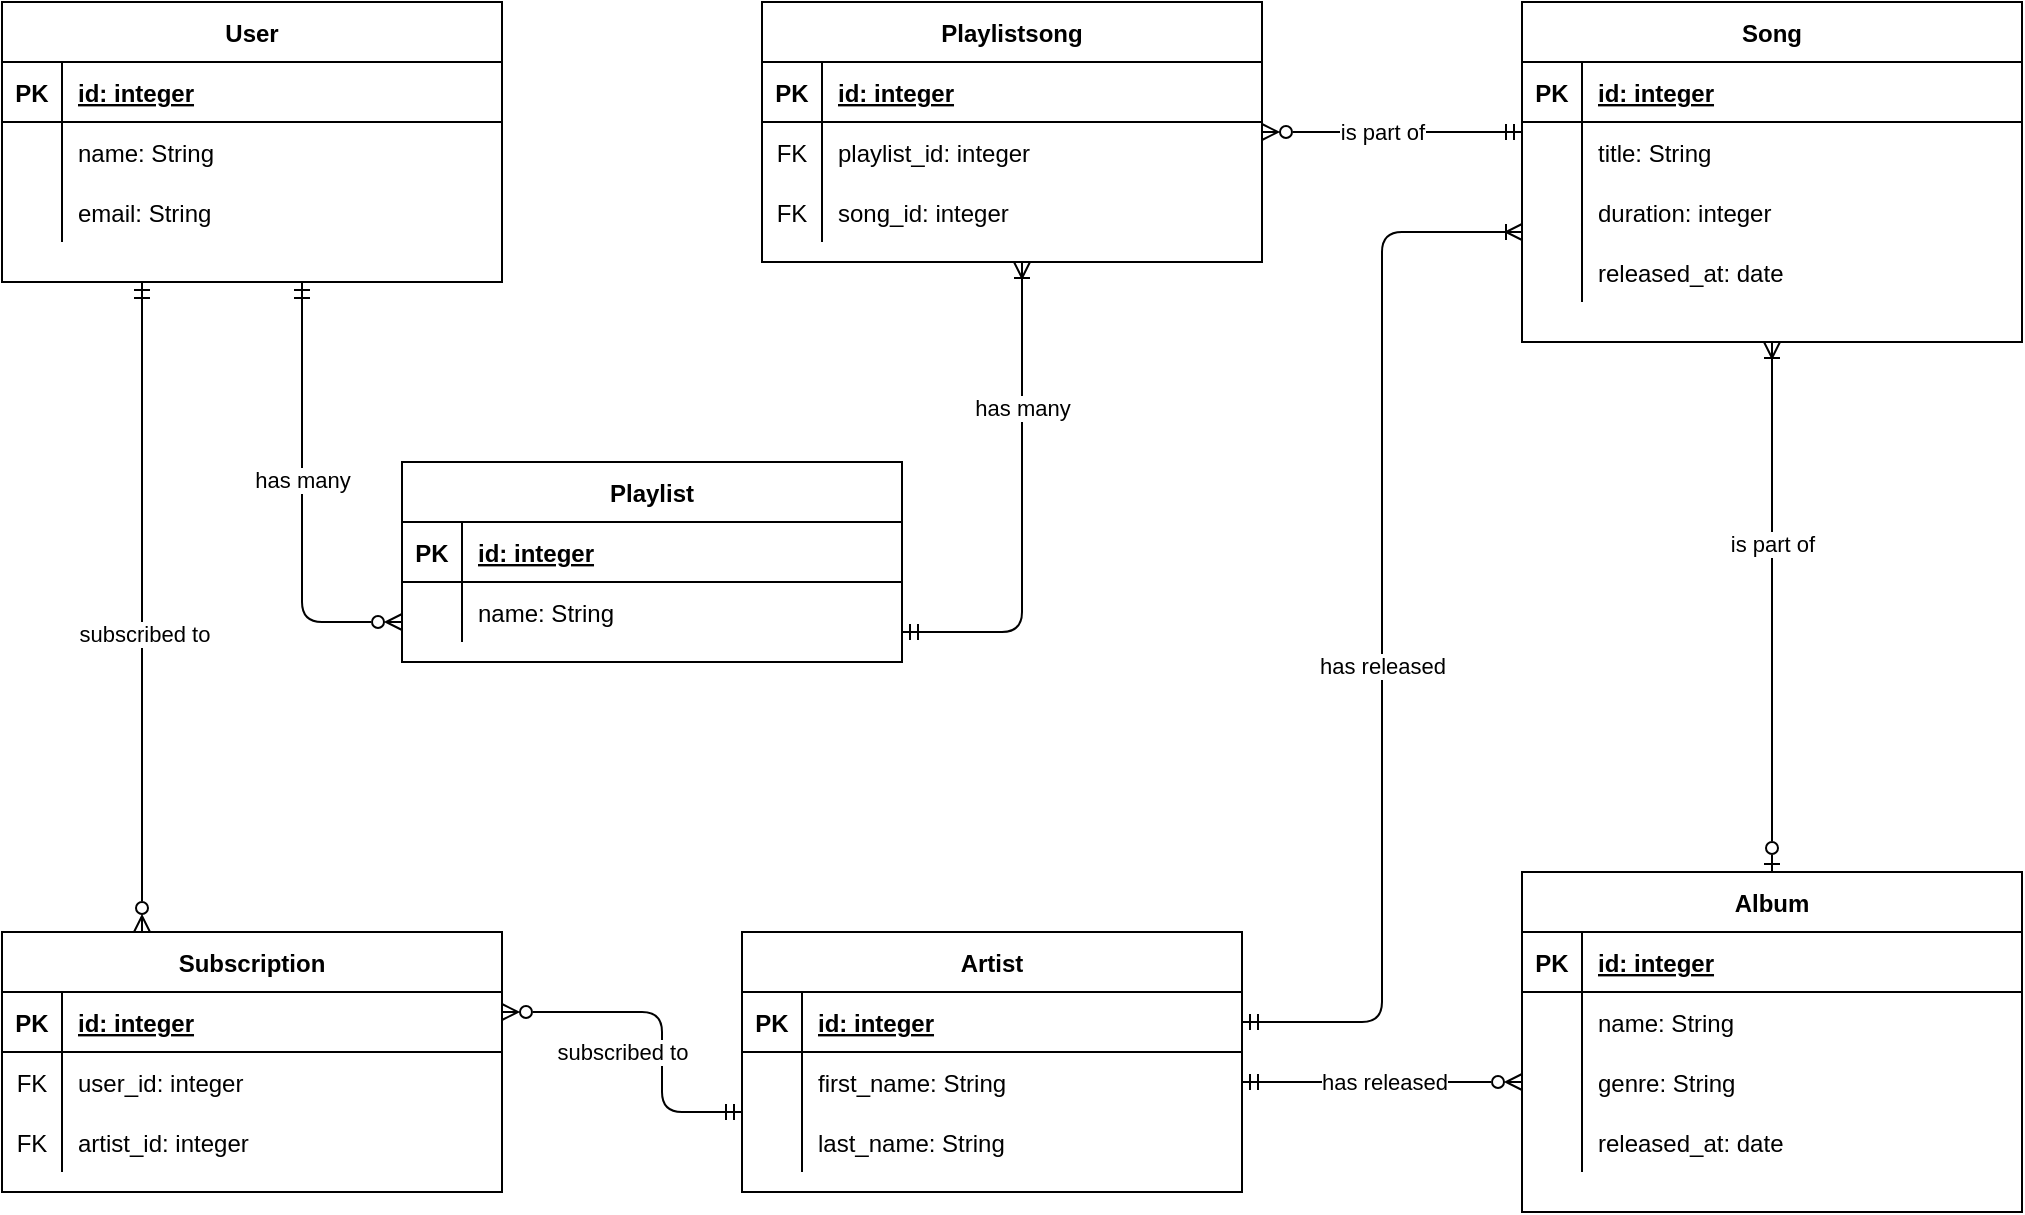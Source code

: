 <mxfile version="20.0.1" type="device"><diagram id="R2lEEEUBdFMjLlhIrx00" name="Page-1"><mxGraphModel dx="942" dy="2234" grid="1" gridSize="10" guides="1" tooltips="1" connect="1" arrows="1" fold="1" page="1" pageScale="1" pageWidth="1169" pageHeight="827" math="0" shadow="0" extFonts="Permanent Marker^https://fonts.googleapis.com/css?family=Permanent+Marker"><root><mxCell id="0"/><mxCell id="1" parent="0"/><mxCell id="C-vyLk0tnHw3VtMMgP7b-12" value="" style="edgeStyle=orthogonalEdgeStyle;endArrow=ERmandOne;startArrow=ERoneToMany;endFill=0;startFill=0;" parent="1" source="kV8Sdbw9ugMpXyiKOWTm-10" target="C-vyLk0tnHw3VtMMgP7b-14" edge="1"><mxGeometry width="100" height="100" relative="1" as="geometry"><mxPoint x="450" y="220" as="sourcePoint"/><mxPoint x="510" y="245" as="targetPoint"/><Array as="points"><mxPoint x="830" y="190"/><mxPoint x="830" y="585"/></Array></mxGeometry></mxCell><mxCell id="kV8Sdbw9ugMpXyiKOWTm-1" value="has released" style="edgeLabel;html=1;align=center;verticalAlign=middle;resizable=0;points=[];" parent="C-vyLk0tnHw3VtMMgP7b-12" vertex="1" connectable="0"><mxGeometry x="0.071" relative="1" as="geometry"><mxPoint as="offset"/></mxGeometry></mxCell><mxCell id="C-vyLk0tnHw3VtMMgP7b-2" value="Song" style="shape=table;startSize=30;container=1;collapsible=1;childLayout=tableLayout;fixedRows=1;rowLines=0;fontStyle=1;align=center;resizeLast=1;" parent="1" vertex="1"><mxGeometry x="900" y="75" width="250" height="170" as="geometry"><mxRectangle x="510" y="50" width="60" height="30" as="alternateBounds"/></mxGeometry></mxCell><mxCell id="C-vyLk0tnHw3VtMMgP7b-3" value="" style="shape=partialRectangle;collapsible=0;dropTarget=0;pointerEvents=0;fillColor=none;points=[[0,0.5],[1,0.5]];portConstraint=eastwest;top=0;left=0;right=0;bottom=1;" parent="C-vyLk0tnHw3VtMMgP7b-2" vertex="1"><mxGeometry y="30" width="250" height="30" as="geometry"/></mxCell><mxCell id="C-vyLk0tnHw3VtMMgP7b-4" value="PK" style="shape=partialRectangle;overflow=hidden;connectable=0;fillColor=none;top=0;left=0;bottom=0;right=0;fontStyle=1;" parent="C-vyLk0tnHw3VtMMgP7b-3" vertex="1"><mxGeometry width="30" height="30" as="geometry"><mxRectangle width="30" height="30" as="alternateBounds"/></mxGeometry></mxCell><mxCell id="C-vyLk0tnHw3VtMMgP7b-5" value="id: integer" style="shape=partialRectangle;overflow=hidden;connectable=0;fillColor=none;top=0;left=0;bottom=0;right=0;align=left;spacingLeft=6;fontStyle=5;" parent="C-vyLk0tnHw3VtMMgP7b-3" vertex="1"><mxGeometry x="30" width="220" height="30" as="geometry"><mxRectangle width="220" height="30" as="alternateBounds"/></mxGeometry></mxCell><mxCell id="C-vyLk0tnHw3VtMMgP7b-6" value="" style="shape=partialRectangle;collapsible=0;dropTarget=0;pointerEvents=0;fillColor=none;points=[[0,0.5],[1,0.5]];portConstraint=eastwest;top=0;left=0;right=0;bottom=0;" parent="C-vyLk0tnHw3VtMMgP7b-2" vertex="1"><mxGeometry y="60" width="250" height="30" as="geometry"/></mxCell><mxCell id="C-vyLk0tnHw3VtMMgP7b-7" value="" style="shape=partialRectangle;overflow=hidden;connectable=0;fillColor=none;top=0;left=0;bottom=0;right=0;" parent="C-vyLk0tnHw3VtMMgP7b-6" vertex="1"><mxGeometry width="30" height="30" as="geometry"><mxRectangle width="30" height="30" as="alternateBounds"/></mxGeometry></mxCell><mxCell id="C-vyLk0tnHw3VtMMgP7b-8" value="title: String" style="shape=partialRectangle;overflow=hidden;connectable=0;fillColor=none;top=0;left=0;bottom=0;right=0;align=left;spacingLeft=6;" parent="C-vyLk0tnHw3VtMMgP7b-6" vertex="1"><mxGeometry x="30" width="220" height="30" as="geometry"><mxRectangle width="220" height="30" as="alternateBounds"/></mxGeometry></mxCell><mxCell id="kV8Sdbw9ugMpXyiKOWTm-10" style="shape=partialRectangle;collapsible=0;dropTarget=0;pointerEvents=0;fillColor=none;points=[[0,0.5],[1,0.5]];portConstraint=eastwest;top=0;left=0;right=0;bottom=0;" parent="C-vyLk0tnHw3VtMMgP7b-2" vertex="1"><mxGeometry y="90" width="250" height="30" as="geometry"/></mxCell><mxCell id="kV8Sdbw9ugMpXyiKOWTm-11" style="shape=partialRectangle;overflow=hidden;connectable=0;fillColor=none;top=0;left=0;bottom=0;right=0;" parent="kV8Sdbw9ugMpXyiKOWTm-10" vertex="1"><mxGeometry width="30" height="30" as="geometry"><mxRectangle width="30" height="30" as="alternateBounds"/></mxGeometry></mxCell><mxCell id="kV8Sdbw9ugMpXyiKOWTm-12" value="duration: integer" style="shape=partialRectangle;overflow=hidden;connectable=0;fillColor=none;top=0;left=0;bottom=0;right=0;align=left;spacingLeft=6;" parent="kV8Sdbw9ugMpXyiKOWTm-10" vertex="1"><mxGeometry x="30" width="220" height="30" as="geometry"><mxRectangle width="220" height="30" as="alternateBounds"/></mxGeometry></mxCell><mxCell id="kV8Sdbw9ugMpXyiKOWTm-13" style="shape=partialRectangle;collapsible=0;dropTarget=0;pointerEvents=0;fillColor=none;points=[[0,0.5],[1,0.5]];portConstraint=eastwest;top=0;left=0;right=0;bottom=0;" parent="C-vyLk0tnHw3VtMMgP7b-2" vertex="1"><mxGeometry y="120" width="250" height="30" as="geometry"/></mxCell><mxCell id="kV8Sdbw9ugMpXyiKOWTm-14" style="shape=partialRectangle;overflow=hidden;connectable=0;fillColor=none;top=0;left=0;bottom=0;right=0;" parent="kV8Sdbw9ugMpXyiKOWTm-13" vertex="1"><mxGeometry width="30" height="30" as="geometry"><mxRectangle width="30" height="30" as="alternateBounds"/></mxGeometry></mxCell><mxCell id="kV8Sdbw9ugMpXyiKOWTm-15" value="released_at: date" style="shape=partialRectangle;overflow=hidden;connectable=0;fillColor=none;top=0;left=0;bottom=0;right=0;align=left;spacingLeft=6;" parent="kV8Sdbw9ugMpXyiKOWTm-13" vertex="1"><mxGeometry x="30" width="220" height="30" as="geometry"><mxRectangle width="220" height="30" as="alternateBounds"/></mxGeometry></mxCell><mxCell id="C-vyLk0tnHw3VtMMgP7b-13" value="Artist" style="shape=table;startSize=30;container=1;collapsible=1;childLayout=tableLayout;fixedRows=1;rowLines=0;fontStyle=1;align=center;resizeLast=1;" parent="1" vertex="1"><mxGeometry x="510" y="540" width="250" height="130" as="geometry"><mxRectangle x="510" y="500" width="60" height="30" as="alternateBounds"/></mxGeometry></mxCell><mxCell id="C-vyLk0tnHw3VtMMgP7b-14" value="" style="shape=partialRectangle;collapsible=0;dropTarget=0;pointerEvents=0;fillColor=none;points=[[0,0.5],[1,0.5]];portConstraint=eastwest;top=0;left=0;right=0;bottom=1;" parent="C-vyLk0tnHw3VtMMgP7b-13" vertex="1"><mxGeometry y="30" width="250" height="30" as="geometry"/></mxCell><mxCell id="C-vyLk0tnHw3VtMMgP7b-15" value="PK" style="shape=partialRectangle;overflow=hidden;connectable=0;fillColor=none;top=0;left=0;bottom=0;right=0;fontStyle=1;" parent="C-vyLk0tnHw3VtMMgP7b-14" vertex="1"><mxGeometry width="30" height="30" as="geometry"><mxRectangle width="30" height="30" as="alternateBounds"/></mxGeometry></mxCell><mxCell id="C-vyLk0tnHw3VtMMgP7b-16" value="id: integer" style="shape=partialRectangle;overflow=hidden;connectable=0;fillColor=none;top=0;left=0;bottom=0;right=0;align=left;spacingLeft=6;fontStyle=5;" parent="C-vyLk0tnHw3VtMMgP7b-14" vertex="1"><mxGeometry x="30" width="220" height="30" as="geometry"><mxRectangle width="220" height="30" as="alternateBounds"/></mxGeometry></mxCell><mxCell id="C-vyLk0tnHw3VtMMgP7b-17" value="" style="shape=partialRectangle;collapsible=0;dropTarget=0;pointerEvents=0;fillColor=none;points=[[0,0.5],[1,0.5]];portConstraint=eastwest;top=0;left=0;right=0;bottom=0;" parent="C-vyLk0tnHw3VtMMgP7b-13" vertex="1"><mxGeometry y="60" width="250" height="30" as="geometry"/></mxCell><mxCell id="C-vyLk0tnHw3VtMMgP7b-18" value="" style="shape=partialRectangle;overflow=hidden;connectable=0;fillColor=none;top=0;left=0;bottom=0;right=0;" parent="C-vyLk0tnHw3VtMMgP7b-17" vertex="1"><mxGeometry width="30" height="30" as="geometry"><mxRectangle width="30" height="30" as="alternateBounds"/></mxGeometry></mxCell><mxCell id="C-vyLk0tnHw3VtMMgP7b-19" value="first_name: String" style="shape=partialRectangle;overflow=hidden;connectable=0;fillColor=none;top=0;left=0;bottom=0;right=0;align=left;spacingLeft=6;" parent="C-vyLk0tnHw3VtMMgP7b-17" vertex="1"><mxGeometry x="30" width="220" height="30" as="geometry"><mxRectangle width="220" height="30" as="alternateBounds"/></mxGeometry></mxCell><mxCell id="RngXThCkrlaQho0DyieS-1" style="shape=partialRectangle;collapsible=0;dropTarget=0;pointerEvents=0;fillColor=none;points=[[0,0.5],[1,0.5]];portConstraint=eastwest;top=0;left=0;right=0;bottom=0;" parent="C-vyLk0tnHw3VtMMgP7b-13" vertex="1"><mxGeometry y="90" width="250" height="30" as="geometry"/></mxCell><mxCell id="RngXThCkrlaQho0DyieS-2" style="shape=partialRectangle;overflow=hidden;connectable=0;fillColor=none;top=0;left=0;bottom=0;right=0;" parent="RngXThCkrlaQho0DyieS-1" vertex="1"><mxGeometry width="30" height="30" as="geometry"><mxRectangle width="30" height="30" as="alternateBounds"/></mxGeometry></mxCell><mxCell id="RngXThCkrlaQho0DyieS-3" value="last_name: String" style="shape=partialRectangle;overflow=hidden;connectable=0;fillColor=none;top=0;left=0;bottom=0;right=0;align=left;spacingLeft=6;" parent="RngXThCkrlaQho0DyieS-1" vertex="1"><mxGeometry x="30" width="220" height="30" as="geometry"><mxRectangle width="220" height="30" as="alternateBounds"/></mxGeometry></mxCell><mxCell id="C-vyLk0tnHw3VtMMgP7b-23" value="User" style="shape=table;startSize=30;container=1;collapsible=1;childLayout=tableLayout;fixedRows=1;rowLines=0;fontStyle=1;align=center;resizeLast=1;" parent="1" vertex="1"><mxGeometry x="140" y="75" width="250" height="140" as="geometry"><mxRectangle x="90" y="50" width="60" height="30" as="alternateBounds"/></mxGeometry></mxCell><mxCell id="C-vyLk0tnHw3VtMMgP7b-24" value="" style="shape=partialRectangle;collapsible=0;dropTarget=0;pointerEvents=0;fillColor=none;points=[[0,0.5],[1,0.5]];portConstraint=eastwest;top=0;left=0;right=0;bottom=1;" parent="C-vyLk0tnHw3VtMMgP7b-23" vertex="1"><mxGeometry y="30" width="250" height="30" as="geometry"/></mxCell><mxCell id="C-vyLk0tnHw3VtMMgP7b-25" value="PK" style="shape=partialRectangle;overflow=hidden;connectable=0;fillColor=none;top=0;left=0;bottom=0;right=0;fontStyle=1;" parent="C-vyLk0tnHw3VtMMgP7b-24" vertex="1"><mxGeometry width="30" height="30" as="geometry"><mxRectangle width="30" height="30" as="alternateBounds"/></mxGeometry></mxCell><mxCell id="C-vyLk0tnHw3VtMMgP7b-26" value="id: integer" style="shape=partialRectangle;overflow=hidden;connectable=0;fillColor=none;top=0;left=0;bottom=0;right=0;align=left;spacingLeft=6;fontStyle=5;" parent="C-vyLk0tnHw3VtMMgP7b-24" vertex="1"><mxGeometry x="30" width="220" height="30" as="geometry"><mxRectangle width="220" height="30" as="alternateBounds"/></mxGeometry></mxCell><mxCell id="C-vyLk0tnHw3VtMMgP7b-27" value="" style="shape=partialRectangle;collapsible=0;dropTarget=0;pointerEvents=0;fillColor=none;points=[[0,0.5],[1,0.5]];portConstraint=eastwest;top=0;left=0;right=0;bottom=0;" parent="C-vyLk0tnHw3VtMMgP7b-23" vertex="1"><mxGeometry y="60" width="250" height="30" as="geometry"/></mxCell><mxCell id="C-vyLk0tnHw3VtMMgP7b-28" value="" style="shape=partialRectangle;overflow=hidden;connectable=0;fillColor=none;top=0;left=0;bottom=0;right=0;" parent="C-vyLk0tnHw3VtMMgP7b-27" vertex="1"><mxGeometry width="30" height="30" as="geometry"><mxRectangle width="30" height="30" as="alternateBounds"/></mxGeometry></mxCell><mxCell id="C-vyLk0tnHw3VtMMgP7b-29" value="name: String" style="shape=partialRectangle;overflow=hidden;connectable=0;fillColor=none;top=0;left=0;bottom=0;right=0;align=left;spacingLeft=6;" parent="C-vyLk0tnHw3VtMMgP7b-27" vertex="1"><mxGeometry x="30" width="220" height="30" as="geometry"><mxRectangle width="220" height="30" as="alternateBounds"/></mxGeometry></mxCell><mxCell id="kV8Sdbw9ugMpXyiKOWTm-16" style="shape=partialRectangle;collapsible=0;dropTarget=0;pointerEvents=0;fillColor=none;points=[[0,0.5],[1,0.5]];portConstraint=eastwest;top=0;left=0;right=0;bottom=0;" parent="C-vyLk0tnHw3VtMMgP7b-23" vertex="1"><mxGeometry y="90" width="250" height="30" as="geometry"/></mxCell><mxCell id="kV8Sdbw9ugMpXyiKOWTm-17" style="shape=partialRectangle;overflow=hidden;connectable=0;fillColor=none;top=0;left=0;bottom=0;right=0;" parent="kV8Sdbw9ugMpXyiKOWTm-16" vertex="1"><mxGeometry width="30" height="30" as="geometry"><mxRectangle width="30" height="30" as="alternateBounds"/></mxGeometry></mxCell><mxCell id="kV8Sdbw9ugMpXyiKOWTm-18" value="email: String" style="shape=partialRectangle;overflow=hidden;connectable=0;fillColor=none;top=0;left=0;bottom=0;right=0;align=left;spacingLeft=6;" parent="kV8Sdbw9ugMpXyiKOWTm-16" vertex="1"><mxGeometry x="30" width="220" height="30" as="geometry"><mxRectangle width="220" height="30" as="alternateBounds"/></mxGeometry></mxCell><mxCell id="H-wDQMIudCwn6g9gnVCs-1" value="Playlist" style="shape=table;startSize=30;container=1;collapsible=1;childLayout=tableLayout;fixedRows=1;rowLines=0;fontStyle=1;align=center;resizeLast=1;" parent="1" vertex="1"><mxGeometry x="340" y="305" width="250" height="100" as="geometry"><mxRectangle x="340" y="340" width="70" height="30" as="alternateBounds"/></mxGeometry></mxCell><mxCell id="H-wDQMIudCwn6g9gnVCs-2" value="" style="shape=partialRectangle;collapsible=0;dropTarget=0;pointerEvents=0;fillColor=none;points=[[0,0.5],[1,0.5]];portConstraint=eastwest;top=0;left=0;right=0;bottom=1;" parent="H-wDQMIudCwn6g9gnVCs-1" vertex="1"><mxGeometry y="30" width="250" height="30" as="geometry"/></mxCell><mxCell id="H-wDQMIudCwn6g9gnVCs-3" value="PK" style="shape=partialRectangle;overflow=hidden;connectable=0;fillColor=none;top=0;left=0;bottom=0;right=0;fontStyle=1;" parent="H-wDQMIudCwn6g9gnVCs-2" vertex="1"><mxGeometry width="30" height="30" as="geometry"><mxRectangle width="30" height="30" as="alternateBounds"/></mxGeometry></mxCell><mxCell id="H-wDQMIudCwn6g9gnVCs-4" value="id: integer" style="shape=partialRectangle;overflow=hidden;connectable=0;fillColor=none;top=0;left=0;bottom=0;right=0;align=left;spacingLeft=6;fontStyle=5;" parent="H-wDQMIudCwn6g9gnVCs-2" vertex="1"><mxGeometry x="30" width="220" height="30" as="geometry"><mxRectangle width="220" height="30" as="alternateBounds"/></mxGeometry></mxCell><mxCell id="H-wDQMIudCwn6g9gnVCs-5" value="" style="shape=partialRectangle;collapsible=0;dropTarget=0;pointerEvents=0;fillColor=none;points=[[0,0.5],[1,0.5]];portConstraint=eastwest;top=0;left=0;right=0;bottom=0;" parent="H-wDQMIudCwn6g9gnVCs-1" vertex="1"><mxGeometry y="60" width="250" height="30" as="geometry"/></mxCell><mxCell id="H-wDQMIudCwn6g9gnVCs-6" value="" style="shape=partialRectangle;overflow=hidden;connectable=0;fillColor=none;top=0;left=0;bottom=0;right=0;" parent="H-wDQMIudCwn6g9gnVCs-5" vertex="1"><mxGeometry width="30" height="30" as="geometry"><mxRectangle width="30" height="30" as="alternateBounds"/></mxGeometry></mxCell><mxCell id="H-wDQMIudCwn6g9gnVCs-7" value="name: String" style="shape=partialRectangle;overflow=hidden;connectable=0;fillColor=none;top=0;left=0;bottom=0;right=0;align=left;spacingLeft=6;" parent="H-wDQMIudCwn6g9gnVCs-5" vertex="1"><mxGeometry x="30" width="220" height="30" as="geometry"><mxRectangle width="220" height="30" as="alternateBounds"/></mxGeometry></mxCell><mxCell id="H-wDQMIudCwn6g9gnVCs-11" value="Subscription" style="shape=table;startSize=30;container=1;collapsible=1;childLayout=tableLayout;fixedRows=1;rowLines=0;fontStyle=1;align=center;resizeLast=1;" parent="1" vertex="1"><mxGeometry x="140" y="540" width="250" height="130" as="geometry"><mxRectangle x="90" y="500" width="100" height="30" as="alternateBounds"/></mxGeometry></mxCell><mxCell id="H-P_MsfI3a0LHLXamiQB-31" style="shape=partialRectangle;collapsible=0;dropTarget=0;pointerEvents=0;fillColor=none;points=[[0,0.5],[1,0.5]];portConstraint=eastwest;top=0;left=0;right=0;bottom=1;" parent="H-wDQMIudCwn6g9gnVCs-11" vertex="1"><mxGeometry y="30" width="250" height="30" as="geometry"/></mxCell><mxCell id="H-P_MsfI3a0LHLXamiQB-32" value="PK" style="shape=partialRectangle;overflow=hidden;connectable=0;fillColor=none;top=0;left=0;bottom=0;right=0;fontStyle=1;" parent="H-P_MsfI3a0LHLXamiQB-31" vertex="1"><mxGeometry width="30" height="30" as="geometry"><mxRectangle width="30" height="30" as="alternateBounds"/></mxGeometry></mxCell><mxCell id="H-P_MsfI3a0LHLXamiQB-33" value="id: integer" style="shape=partialRectangle;overflow=hidden;connectable=0;fillColor=none;top=0;left=0;bottom=0;right=0;align=left;spacingLeft=6;fontStyle=5;" parent="H-P_MsfI3a0LHLXamiQB-31" vertex="1"><mxGeometry x="30" width="220" height="30" as="geometry"><mxRectangle width="220" height="30" as="alternateBounds"/></mxGeometry></mxCell><mxCell id="H-wDQMIudCwn6g9gnVCs-15" value="" style="shape=partialRectangle;collapsible=0;dropTarget=0;pointerEvents=0;fillColor=none;points=[[0,0.5],[1,0.5]];portConstraint=eastwest;top=0;left=0;right=0;bottom=0;" parent="H-wDQMIudCwn6g9gnVCs-11" vertex="1"><mxGeometry y="60" width="250" height="30" as="geometry"/></mxCell><mxCell id="H-wDQMIudCwn6g9gnVCs-16" value="FK" style="shape=partialRectangle;overflow=hidden;connectable=0;fillColor=none;top=0;left=0;bottom=0;right=0;" parent="H-wDQMIudCwn6g9gnVCs-15" vertex="1"><mxGeometry width="30" height="30" as="geometry"><mxRectangle width="30" height="30" as="alternateBounds"/></mxGeometry></mxCell><mxCell id="H-wDQMIudCwn6g9gnVCs-17" value="user_id: integer" style="shape=partialRectangle;overflow=hidden;connectable=0;fillColor=none;top=0;left=0;bottom=0;right=0;align=left;spacingLeft=6;" parent="H-wDQMIudCwn6g9gnVCs-15" vertex="1"><mxGeometry x="30" width="220" height="30" as="geometry"><mxRectangle width="220" height="30" as="alternateBounds"/></mxGeometry></mxCell><mxCell id="H-P_MsfI3a0LHLXamiQB-34" style="shape=partialRectangle;collapsible=0;dropTarget=0;pointerEvents=0;fillColor=none;points=[[0,0.5],[1,0.5]];portConstraint=eastwest;top=0;left=0;right=0;bottom=0;" parent="H-wDQMIudCwn6g9gnVCs-11" vertex="1"><mxGeometry y="90" width="250" height="30" as="geometry"/></mxCell><mxCell id="H-P_MsfI3a0LHLXamiQB-35" value="FK" style="shape=partialRectangle;overflow=hidden;connectable=0;fillColor=none;top=0;left=0;bottom=0;right=0;" parent="H-P_MsfI3a0LHLXamiQB-34" vertex="1"><mxGeometry width="30" height="30" as="geometry"><mxRectangle width="30" height="30" as="alternateBounds"/></mxGeometry></mxCell><mxCell id="H-P_MsfI3a0LHLXamiQB-36" value="artist_id: integer" style="shape=partialRectangle;overflow=hidden;connectable=0;fillColor=none;top=0;left=0;bottom=0;right=0;align=left;spacingLeft=6;" parent="H-P_MsfI3a0LHLXamiQB-34" vertex="1"><mxGeometry x="30" width="220" height="30" as="geometry"><mxRectangle width="220" height="30" as="alternateBounds"/></mxGeometry></mxCell><mxCell id="H-wDQMIudCwn6g9gnVCs-24" value="" style="edgeStyle=orthogonalEdgeStyle;endArrow=ERmandOne;startArrow=ERzeroToMany;endFill=0;startFill=0;" parent="1" source="H-wDQMIudCwn6g9gnVCs-1" target="C-vyLk0tnHw3VtMMgP7b-23" edge="1"><mxGeometry width="100" height="100" relative="1" as="geometry"><mxPoint x="508.5" y="253.13" as="sourcePoint"/><mxPoint x="300" y="260" as="targetPoint"/><Array as="points"><mxPoint x="290" y="385"/></Array></mxGeometry></mxCell><mxCell id="kV8Sdbw9ugMpXyiKOWTm-4" value="has many" style="edgeLabel;html=1;align=center;verticalAlign=middle;resizable=0;points=[];" parent="H-wDQMIudCwn6g9gnVCs-24" vertex="1" connectable="0"><mxGeometry x="0.098" relative="1" as="geometry"><mxPoint as="offset"/></mxGeometry></mxCell><mxCell id="H-wDQMIudCwn6g9gnVCs-26" value="" style="edgeStyle=orthogonalEdgeStyle;endArrow=ERoneToMany;startArrow=ERmandOne;endFill=0;startFill=0;" parent="1" source="H-wDQMIudCwn6g9gnVCs-1" target="5ed19BiHrr_EsOUisfjE-1" edge="1"><mxGeometry width="100" height="100" relative="1" as="geometry"><mxPoint x="600" y="430" as="sourcePoint"/><mxPoint x="690" y="290" as="targetPoint"/><Array as="points"><mxPoint x="650" y="390"/></Array></mxGeometry></mxCell><mxCell id="kV8Sdbw9ugMpXyiKOWTm-3" value="has many" style="edgeLabel;html=1;align=center;verticalAlign=middle;resizable=0;points=[];" parent="H-wDQMIudCwn6g9gnVCs-26" vertex="1" connectable="0"><mxGeometry x="-0.041" relative="1" as="geometry"><mxPoint y="-55" as="offset"/></mxGeometry></mxCell><mxCell id="H-wDQMIudCwn6g9gnVCs-27" value="" style="edgeStyle=orthogonalEdgeStyle;endArrow=ERmandOne;startArrow=ERzeroToMany;endFill=0;startFill=0;" parent="1" source="H-wDQMIudCwn6g9gnVCs-11" target="C-vyLk0tnHw3VtMMgP7b-23" edge="1"><mxGeometry width="100" height="100" relative="1" as="geometry"><mxPoint x="458.5" y="598.46" as="sourcePoint"/><mxPoint x="210" y="260" as="targetPoint"/><Array as="points"><mxPoint x="210" y="360"/><mxPoint x="210" y="360"/></Array></mxGeometry></mxCell><mxCell id="kV8Sdbw9ugMpXyiKOWTm-22" value="subscribed to" style="edgeLabel;html=1;align=center;verticalAlign=middle;resizable=0;points=[];" parent="H-wDQMIudCwn6g9gnVCs-27" vertex="1" connectable="0"><mxGeometry x="-0.079" y="-1" relative="1" as="geometry"><mxPoint as="offset"/></mxGeometry></mxCell><mxCell id="H-wDQMIudCwn6g9gnVCs-32" value="" style="edgeStyle=orthogonalEdgeStyle;endArrow=ERmandOne;startArrow=ERzeroToMany;endFill=0;startFill=0;" parent="1" source="H-wDQMIudCwn6g9gnVCs-11" target="C-vyLk0tnHw3VtMMgP7b-13" edge="1"><mxGeometry width="100" height="100" relative="1" as="geometry"><mxPoint x="240" y="550" as="sourcePoint"/><mxPoint x="220" y="270" as="targetPoint"/><Array as="points"><mxPoint x="470" y="580"/><mxPoint x="470" y="630"/></Array></mxGeometry></mxCell><mxCell id="kV8Sdbw9ugMpXyiKOWTm-2" value="subscribed to" style="edgeLabel;html=1;align=center;verticalAlign=middle;resizable=0;points=[];" parent="H-wDQMIudCwn6g9gnVCs-32" vertex="1" connectable="0"><mxGeometry x="-0.102" y="-1" relative="1" as="geometry"><mxPoint x="-17" y="19" as="offset"/></mxGeometry></mxCell><mxCell id="H-P_MsfI3a0LHLXamiQB-1" value="Album" style="shape=table;startSize=30;container=1;collapsible=1;childLayout=tableLayout;fixedRows=1;rowLines=0;fontStyle=1;align=center;resizeLast=1;" parent="1" vertex="1"><mxGeometry x="900" y="510" width="250" height="170" as="geometry"><mxRectangle x="880" y="230" width="60" height="30" as="alternateBounds"/></mxGeometry></mxCell><mxCell id="H-P_MsfI3a0LHLXamiQB-2" value="" style="shape=partialRectangle;collapsible=0;dropTarget=0;pointerEvents=0;fillColor=none;points=[[0,0.5],[1,0.5]];portConstraint=eastwest;top=0;left=0;right=0;bottom=1;" parent="H-P_MsfI3a0LHLXamiQB-1" vertex="1"><mxGeometry y="30" width="250" height="30" as="geometry"/></mxCell><mxCell id="H-P_MsfI3a0LHLXamiQB-3" value="PK" style="shape=partialRectangle;overflow=hidden;connectable=0;fillColor=none;top=0;left=0;bottom=0;right=0;fontStyle=1;" parent="H-P_MsfI3a0LHLXamiQB-2" vertex="1"><mxGeometry width="30" height="30" as="geometry"><mxRectangle width="30" height="30" as="alternateBounds"/></mxGeometry></mxCell><mxCell id="H-P_MsfI3a0LHLXamiQB-4" value="id: integer" style="shape=partialRectangle;overflow=hidden;connectable=0;fillColor=none;top=0;left=0;bottom=0;right=0;align=left;spacingLeft=6;fontStyle=5;" parent="H-P_MsfI3a0LHLXamiQB-2" vertex="1"><mxGeometry x="30" width="220" height="30" as="geometry"><mxRectangle width="220" height="30" as="alternateBounds"/></mxGeometry></mxCell><mxCell id="H-P_MsfI3a0LHLXamiQB-5" value="" style="shape=partialRectangle;collapsible=0;dropTarget=0;pointerEvents=0;fillColor=none;points=[[0,0.5],[1,0.5]];portConstraint=eastwest;top=0;left=0;right=0;bottom=0;" parent="H-P_MsfI3a0LHLXamiQB-1" vertex="1"><mxGeometry y="60" width="250" height="30" as="geometry"/></mxCell><mxCell id="H-P_MsfI3a0LHLXamiQB-6" value="" style="shape=partialRectangle;overflow=hidden;connectable=0;fillColor=none;top=0;left=0;bottom=0;right=0;" parent="H-P_MsfI3a0LHLXamiQB-5" vertex="1"><mxGeometry width="30" height="30" as="geometry"><mxRectangle width="30" height="30" as="alternateBounds"/></mxGeometry></mxCell><mxCell id="H-P_MsfI3a0LHLXamiQB-7" value="name: String" style="shape=partialRectangle;overflow=hidden;connectable=0;fillColor=none;top=0;left=0;bottom=0;right=0;align=left;spacingLeft=6;" parent="H-P_MsfI3a0LHLXamiQB-5" vertex="1"><mxGeometry x="30" width="220" height="30" as="geometry"><mxRectangle width="220" height="30" as="alternateBounds"/></mxGeometry></mxCell><mxCell id="H-P_MsfI3a0LHLXamiQB-11" style="shape=partialRectangle;collapsible=0;dropTarget=0;pointerEvents=0;fillColor=none;points=[[0,0.5],[1,0.5]];portConstraint=eastwest;top=0;left=0;right=0;bottom=0;" parent="H-P_MsfI3a0LHLXamiQB-1" vertex="1"><mxGeometry y="90" width="250" height="30" as="geometry"/></mxCell><mxCell id="H-P_MsfI3a0LHLXamiQB-12" style="shape=partialRectangle;overflow=hidden;connectable=0;fillColor=none;top=0;left=0;bottom=0;right=0;" parent="H-P_MsfI3a0LHLXamiQB-11" vertex="1"><mxGeometry width="30" height="30" as="geometry"><mxRectangle width="30" height="30" as="alternateBounds"/></mxGeometry></mxCell><mxCell id="H-P_MsfI3a0LHLXamiQB-13" value="genre: String" style="shape=partialRectangle;overflow=hidden;connectable=0;fillColor=none;top=0;left=0;bottom=0;right=0;align=left;spacingLeft=6;" parent="H-P_MsfI3a0LHLXamiQB-11" vertex="1"><mxGeometry x="30" width="220" height="30" as="geometry"><mxRectangle width="220" height="30" as="alternateBounds"/></mxGeometry></mxCell><mxCell id="H-P_MsfI3a0LHLXamiQB-14" style="shape=partialRectangle;collapsible=0;dropTarget=0;pointerEvents=0;fillColor=none;points=[[0,0.5],[1,0.5]];portConstraint=eastwest;top=0;left=0;right=0;bottom=0;" parent="H-P_MsfI3a0LHLXamiQB-1" vertex="1"><mxGeometry y="120" width="250" height="30" as="geometry"/></mxCell><mxCell id="H-P_MsfI3a0LHLXamiQB-15" style="shape=partialRectangle;overflow=hidden;connectable=0;fillColor=none;top=0;left=0;bottom=0;right=0;" parent="H-P_MsfI3a0LHLXamiQB-14" vertex="1"><mxGeometry width="30" height="30" as="geometry"><mxRectangle width="30" height="30" as="alternateBounds"/></mxGeometry></mxCell><mxCell id="H-P_MsfI3a0LHLXamiQB-16" value="released_at: date" style="shape=partialRectangle;overflow=hidden;connectable=0;fillColor=none;top=0;left=0;bottom=0;right=0;align=left;spacingLeft=6;" parent="H-P_MsfI3a0LHLXamiQB-14" vertex="1"><mxGeometry x="30" width="220" height="30" as="geometry"><mxRectangle width="220" height="30" as="alternateBounds"/></mxGeometry></mxCell><mxCell id="H-P_MsfI3a0LHLXamiQB-17" style="edgeStyle=orthogonalEdgeStyle;rounded=1;orthogonalLoop=1;jettySize=auto;html=1;startArrow=ERoneToMany;startFill=0;endArrow=ERzeroToOne;endFill=0;" parent="1" source="C-vyLk0tnHw3VtMMgP7b-2" target="H-P_MsfI3a0LHLXamiQB-1" edge="1"><mxGeometry relative="1" as="geometry"><Array as="points"><mxPoint x="965" y="130"/></Array></mxGeometry></mxCell><mxCell id="H-P_MsfI3a0LHLXamiQB-23" value="is part of" style="edgeLabel;html=1;align=center;verticalAlign=middle;resizable=0;points=[];" parent="H-P_MsfI3a0LHLXamiQB-17" vertex="1" connectable="0"><mxGeometry x="-0.236" relative="1" as="geometry"><mxPoint as="offset"/></mxGeometry></mxCell><mxCell id="H-P_MsfI3a0LHLXamiQB-22" style="edgeStyle=orthogonalEdgeStyle;rounded=1;orthogonalLoop=1;jettySize=auto;html=1;startArrow=ERmandOne;startFill=0;endArrow=ERzeroToMany;endFill=0;" parent="1" source="C-vyLk0tnHw3VtMMgP7b-17" target="H-P_MsfI3a0LHLXamiQB-1" edge="1"><mxGeometry relative="1" as="geometry"><Array as="points"><mxPoint x="965" y="615"/></Array></mxGeometry></mxCell><mxCell id="H-P_MsfI3a0LHLXamiQB-24" value="has released" style="edgeLabel;html=1;align=center;verticalAlign=middle;resizable=0;points=[];" parent="H-P_MsfI3a0LHLXamiQB-22" vertex="1" connectable="0"><mxGeometry x="-0.438" y="1" relative="1" as="geometry"><mxPoint x="31" y="1" as="offset"/></mxGeometry></mxCell><mxCell id="5ed19BiHrr_EsOUisfjE-1" value="Playlistsong" style="shape=table;startSize=30;container=1;collapsible=1;childLayout=tableLayout;fixedRows=1;rowLines=0;fontStyle=1;align=center;resizeLast=1;" parent="1" vertex="1"><mxGeometry x="520" y="75" width="250" height="130" as="geometry"><mxRectangle x="340" y="340" width="70" height="30" as="alternateBounds"/></mxGeometry></mxCell><mxCell id="5ed19BiHrr_EsOUisfjE-2" value="" style="shape=partialRectangle;collapsible=0;dropTarget=0;pointerEvents=0;fillColor=none;points=[[0,0.5],[1,0.5]];portConstraint=eastwest;top=0;left=0;right=0;bottom=1;" parent="5ed19BiHrr_EsOUisfjE-1" vertex="1"><mxGeometry y="30" width="250" height="30" as="geometry"/></mxCell><mxCell id="5ed19BiHrr_EsOUisfjE-3" value="PK" style="shape=partialRectangle;overflow=hidden;connectable=0;fillColor=none;top=0;left=0;bottom=0;right=0;fontStyle=1;" parent="5ed19BiHrr_EsOUisfjE-2" vertex="1"><mxGeometry width="30" height="30" as="geometry"><mxRectangle width="30" height="30" as="alternateBounds"/></mxGeometry></mxCell><mxCell id="5ed19BiHrr_EsOUisfjE-4" value="id: integer" style="shape=partialRectangle;overflow=hidden;connectable=0;fillColor=none;top=0;left=0;bottom=0;right=0;align=left;spacingLeft=6;fontStyle=5;" parent="5ed19BiHrr_EsOUisfjE-2" vertex="1"><mxGeometry x="30" width="220" height="30" as="geometry"><mxRectangle width="220" height="30" as="alternateBounds"/></mxGeometry></mxCell><mxCell id="5ed19BiHrr_EsOUisfjE-5" value="" style="shape=partialRectangle;collapsible=0;dropTarget=0;pointerEvents=0;fillColor=none;points=[[0,0.5],[1,0.5]];portConstraint=eastwest;top=0;left=0;right=0;bottom=0;" parent="5ed19BiHrr_EsOUisfjE-1" vertex="1"><mxGeometry y="60" width="250" height="30" as="geometry"/></mxCell><mxCell id="5ed19BiHrr_EsOUisfjE-6" value="FK" style="shape=partialRectangle;overflow=hidden;connectable=0;fillColor=none;top=0;left=0;bottom=0;right=0;" parent="5ed19BiHrr_EsOUisfjE-5" vertex="1"><mxGeometry width="30" height="30" as="geometry"><mxRectangle width="30" height="30" as="alternateBounds"/></mxGeometry></mxCell><mxCell id="5ed19BiHrr_EsOUisfjE-7" value="playlist_id: integer" style="shape=partialRectangle;overflow=hidden;connectable=0;fillColor=none;top=0;left=0;bottom=0;right=0;align=left;spacingLeft=6;" parent="5ed19BiHrr_EsOUisfjE-5" vertex="1"><mxGeometry x="30" width="220" height="30" as="geometry"><mxRectangle width="220" height="30" as="alternateBounds"/></mxGeometry></mxCell><mxCell id="5ed19BiHrr_EsOUisfjE-8" style="shape=partialRectangle;collapsible=0;dropTarget=0;pointerEvents=0;fillColor=none;points=[[0,0.5],[1,0.5]];portConstraint=eastwest;top=0;left=0;right=0;bottom=0;" parent="5ed19BiHrr_EsOUisfjE-1" vertex="1"><mxGeometry y="90" width="250" height="30" as="geometry"/></mxCell><mxCell id="5ed19BiHrr_EsOUisfjE-9" value="FK" style="shape=partialRectangle;overflow=hidden;connectable=0;fillColor=none;top=0;left=0;bottom=0;right=0;" parent="5ed19BiHrr_EsOUisfjE-8" vertex="1"><mxGeometry width="30" height="30" as="geometry"><mxRectangle width="30" height="30" as="alternateBounds"/></mxGeometry></mxCell><mxCell id="5ed19BiHrr_EsOUisfjE-10" value="song_id: integer" style="shape=partialRectangle;overflow=hidden;connectable=0;fillColor=none;top=0;left=0;bottom=0;right=0;align=left;spacingLeft=6;" parent="5ed19BiHrr_EsOUisfjE-8" vertex="1"><mxGeometry x="30" width="220" height="30" as="geometry"><mxRectangle width="220" height="30" as="alternateBounds"/></mxGeometry></mxCell><mxCell id="5ed19BiHrr_EsOUisfjE-11" style="edgeStyle=orthogonalEdgeStyle;rounded=1;orthogonalLoop=1;jettySize=auto;html=1;startArrow=ERzeroToMany;startFill=0;endArrow=ERmandOne;endFill=0;" parent="1" source="5ed19BiHrr_EsOUisfjE-5" target="C-vyLk0tnHw3VtMMgP7b-2" edge="1"><mxGeometry relative="1" as="geometry"><Array as="points"><mxPoint x="840" y="140"/><mxPoint x="840" y="140"/></Array></mxGeometry></mxCell><mxCell id="5ed19BiHrr_EsOUisfjE-12" value="is part of" style="edgeLabel;html=1;align=center;verticalAlign=middle;resizable=0;points=[];" parent="5ed19BiHrr_EsOUisfjE-11" vertex="1" connectable="0"><mxGeometry x="-0.167" y="-3" relative="1" as="geometry"><mxPoint x="6" y="-3" as="offset"/></mxGeometry></mxCell></root></mxGraphModel></diagram></mxfile>